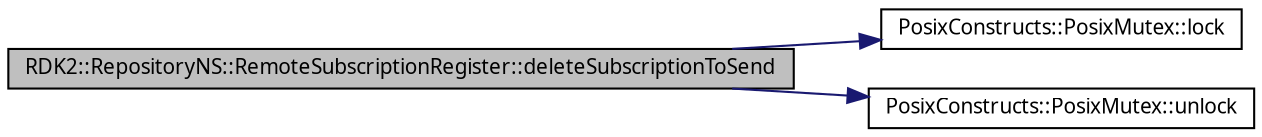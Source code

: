 digraph G
{
  edge [fontname="FreeSans.ttf",fontsize=10,labelfontname="FreeSans.ttf",labelfontsize=10];
  node [fontname="FreeSans.ttf",fontsize=10,shape=record];
  rankdir=LR;
  Node1 [label="RDK2::RepositoryNS::RemoteSubscriptionRegister::deleteSubscriptionToSend",height=0.2,width=0.4,color="black", fillcolor="grey75", style="filled" fontcolor="black"];
  Node1 -> Node2 [color="midnightblue",fontsize=10,style="solid",fontname="FreeSans.ttf"];
  Node2 [label="PosixConstructs::PosixMutex::lock",height=0.2,width=0.4,color="black", fillcolor="white", style="filled",URL="$class_posix_constructs_1_1_posix_mutex.html#45e42845140324802a68a81ec1d9ee09"];
  Node1 -> Node3 [color="midnightblue",fontsize=10,style="solid",fontname="FreeSans.ttf"];
  Node3 [label="PosixConstructs::PosixMutex::unlock",height=0.2,width=0.4,color="black", fillcolor="white", style="filled",URL="$class_posix_constructs_1_1_posix_mutex.html#f735e71d6e450bfc520527f37fab8edc"];
}
